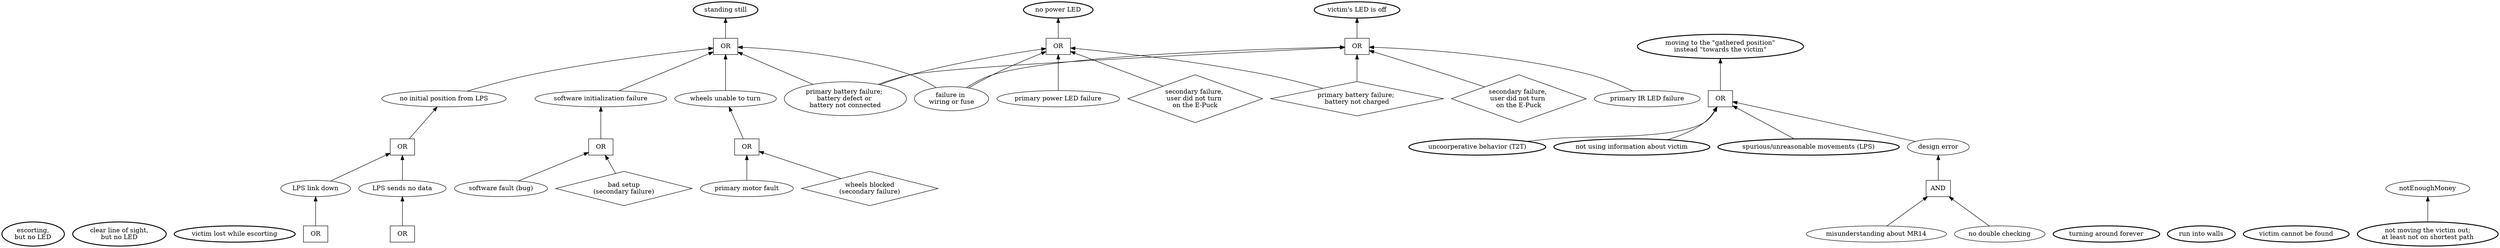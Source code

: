digraph somegraph {
rankdir=BT;

escortNoLed[label="escorting,\nbut no LED", style="bold"];


seeNoLed[label="clear line of sight,\nbut no LED", style="bold"];


victimLost[label="victim lost while escorting", style="bold"];


standingStill[label="standing still", style="bold"];
standingStillOr[label="OR", shape=box];
standingStillOr -> standingStill;
    noInitialLps[label="no initial position from LPS"];
    noInitialLps -> standingStillOr;
    noInitialLpsOr[label="OR", shape=box];
    noInitialLpsOr -> noInitialLps;
        lpsCommunication -> noInitialLpsOr;
        //
        lpsSystemFailure -> noInitialLpsOr;
    //
    softwareInit[label="software initialization failure"];
    softwareInit -> standingStillOr;
    softwareInitOr[label="OR", shape=box];
    softwareInitOr -> softwareInit;
        softwareInitSoftware[label="software fault (bug)"];
        softwareInitSoftware -> softwareInitOr;
        //
        badFirmware[label="bad setup\n(secondary failure)", shape=diamond];
        badFirmware -> softwareInitOr;
    //
    wheelFault[label="wheels unable to turn"];
    wheelFault -> standingStillOr;
    wheelFaultOr[label="OR", shape=box];
    wheelFaultOr -> wheelFault;
        primaryMotorFault[label="primary motor fault"];
        primaryMotorFault -> wheelFaultOr;
        //
        wheelsBlocked[label="wheels blocked\n(secondary failure)", shape=diamond];
        wheelsBlocked -> wheelFaultOr;
    //
    batteryDefect -> standingStillOr;
    //
    wiringDefect -> standingStillOr;


// Not stand-alone, but used multiple times
lpsCommunication[label="LPS link down"];
lpsCommunicationOr[label="OR", shape=box];
lpsCommunicationOr -> lpsCommunication;
    // FIXME


// Not stand-alone, but used multiple times
lpsSystemFailure[label="LPS sends no data"];
lpsSystemFailureOr[label="OR", shape=box];
lpsSystemFailureOr -> lpsSystemFailure;
    // FIXME


uncoorperative[label="uncoorperative behavior (T2T)", style="bold"];


ignoreVictim[label="not using information about victim", style="bold"];


spin[label="turning around forever", style="bold"];


jerk[label="spurious/unreasonable movements (LPS)", style="bold"];


bump[label="run into walls", style="bold"];


goWrong[label="moving to the \"gathered position\"\ninstead \"towards the victim\"", style="bold"];
goWrongOr[label="OR", shape=box];
goWrongOr -> goWrong;
    ignoreVictim -> goWrongOr;
    //
    jerk -> goWrongOr;
    //
    goWrongSoft[label="design error"];
    goWrongSoft -> goWrongOr;
    goWrongSoftAnd[label="AND", shape="box"];
    goWrongSoftAnd -> goWrongSoft;
        specIgnored[label="misunderstanding about MR14"];
        specIgnored -> goWrongSoftAnd;
        //
        noDoubleCheck[label="no double checking"];
        noDoubleCheck -> goWrongSoftAnd;
    //
    uncoorperative -> goWrongOr;


powerNoLed[label="no power LED", style="bold"];
  powerNoLedOr[label="OR", shape=box];
  powerNoLedOr -> powerNoLed;
    powerLedDefunct[label="primary power LED failure"];
    powerLedDefunct -> powerNoLedOr;
    
    userDidNotTurnOn[label="secondary failure, \nuser did not turn \non the E-Puck", shape=diamond];
    userDidNotTurnOn -> powerNoLedOr;
    
    batteryDefect[label="primary battery failure; \nbattery defect or \nbattery not connected"];
    batteryDefect -> powerNoLedOr;

    batteryNotCharged[label="primary battery failure; \nbattery not charged", shape=diamond];
    batteryNotCharged -> powerNoLedOr;

    wiringDefect[label="failure in \nwiring or fuse"];
    wiringDefect -> powerNoLedOr;


victimSilent[label="victim's LED is off", style="bold"];
  victimSilentOr[label="OR", shape=box];
  victimSilentOr -> victimSilent;
    wiringDefect -> victimSilentOr;
    batteryDefect -> victimSilentOr;
    batteryNotCharged -> victimSilentOr;

    userDidNotTurnOnVictim[label="secondary failure, \nuser did not turn \non the E-Puck", shape=diamond];
    userDidNotTurnOnVictim -> victimSilentOr;

    irLedDefect[label="primary IR LED failure"];
    irLedDefect -> victimSilentOr;


victim404[label="victim cannot be found", style="bold"];


noEscort[label="not moving the victim out;\nat least not on shortest path", style="bold"];
noEscort -> notEnoughMoney; // Dies ist ein Beispiel

}

